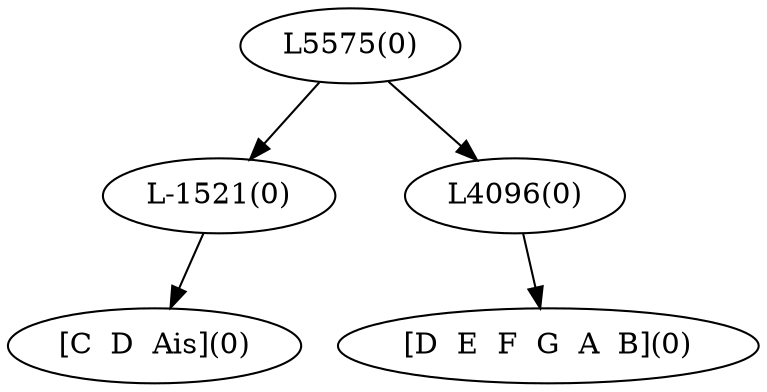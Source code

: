 digraph sample{
"L-1521(0)"->"[C  D  Ais](0)"
"L4096(0)"->"[D  E  F  G  A  B](0)"
"L5575(0)"->"L-1521(0)"
"L5575(0)"->"L4096(0)"
{rank = min; "L5575(0)"}
{rank = same; "L-1521(0)"; "L4096(0)";}
{rank = max; "[C  D  Ais](0)"; "[D  E  F  G  A  B](0)";}
}